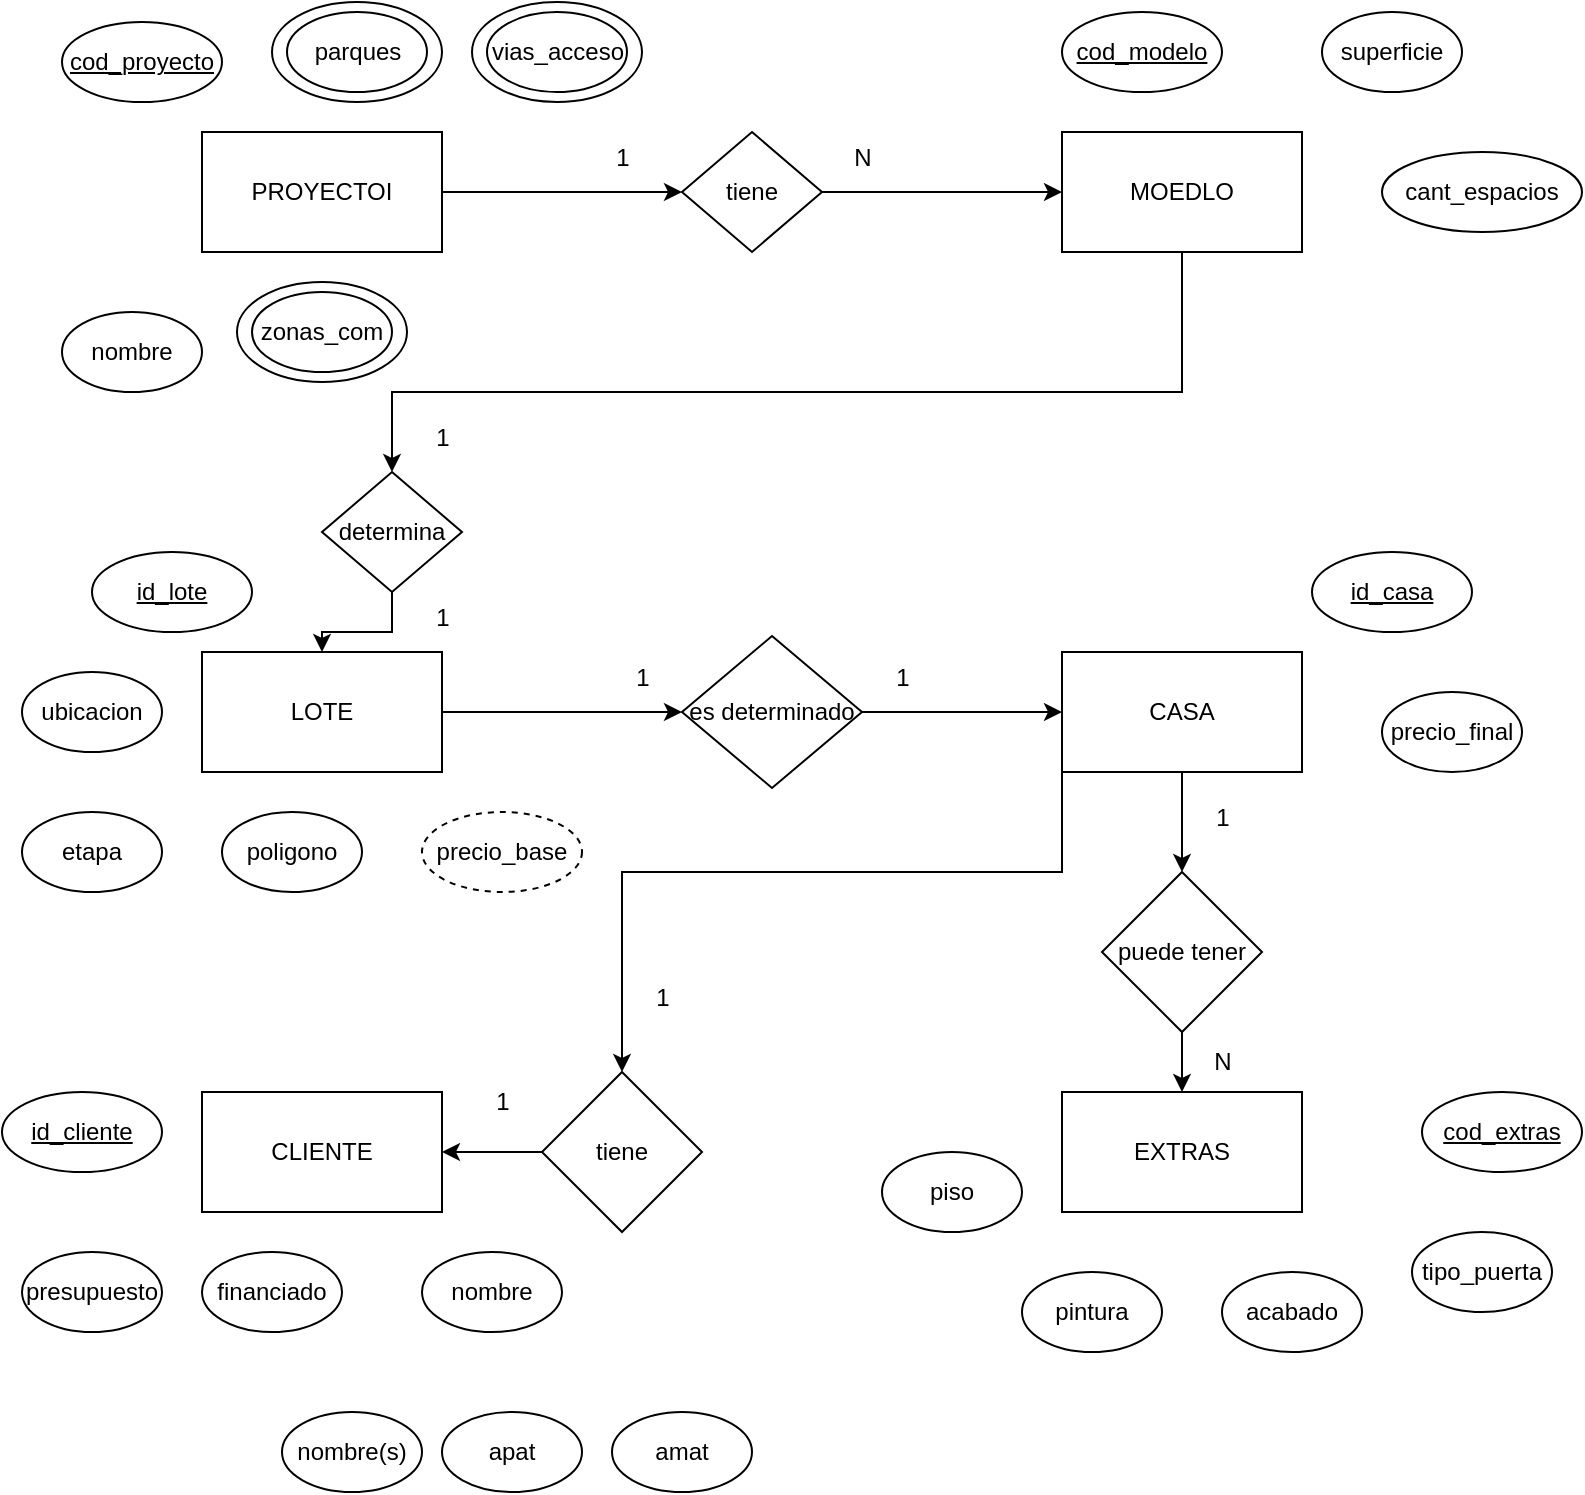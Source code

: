 <mxfile version="21.6.2" type="github">
  <diagram name="Page-1" id="XdAAOLgP9NdOsi4QCyfx">
    <mxGraphModel dx="1509" dy="815" grid="1" gridSize="10" guides="1" tooltips="1" connect="1" arrows="1" fold="1" page="1" pageScale="1" pageWidth="850" pageHeight="1100" math="0" shadow="0">
      <root>
        <mxCell id="0" />
        <mxCell id="1" parent="0" />
        <mxCell id="iyMv8BIzAjOuwdZPODLD-13" value="" style="ellipse;whiteSpace=wrap;html=1;" vertex="1" parent="1">
          <mxGeometry x="245" y="45" width="85" height="50" as="geometry" />
        </mxCell>
        <mxCell id="iyMv8BIzAjOuwdZPODLD-14" value="" style="ellipse;whiteSpace=wrap;html=1;" vertex="1" parent="1">
          <mxGeometry x="127.5" y="185" width="85" height="50" as="geometry" />
        </mxCell>
        <mxCell id="iyMv8BIzAjOuwdZPODLD-12" value="" style="ellipse;whiteSpace=wrap;html=1;" vertex="1" parent="1">
          <mxGeometry x="145" y="45" width="85" height="50" as="geometry" />
        </mxCell>
        <mxCell id="iyMv8BIzAjOuwdZPODLD-19" style="edgeStyle=orthogonalEdgeStyle;rounded=0;orthogonalLoop=1;jettySize=auto;html=1;entryX=0;entryY=0.5;entryDx=0;entryDy=0;" edge="1" parent="1" source="iyMv8BIzAjOuwdZPODLD-1" target="iyMv8BIzAjOuwdZPODLD-15">
          <mxGeometry relative="1" as="geometry" />
        </mxCell>
        <mxCell id="iyMv8BIzAjOuwdZPODLD-1" value="PROYECTOI" style="rounded=0;whiteSpace=wrap;html=1;" vertex="1" parent="1">
          <mxGeometry x="110" y="110" width="120" height="60" as="geometry" />
        </mxCell>
        <mxCell id="iyMv8BIzAjOuwdZPODLD-31" style="edgeStyle=orthogonalEdgeStyle;rounded=0;orthogonalLoop=1;jettySize=auto;html=1;entryX=0.5;entryY=0;entryDx=0;entryDy=0;" edge="1" parent="1" source="iyMv8BIzAjOuwdZPODLD-2" target="iyMv8BIzAjOuwdZPODLD-30">
          <mxGeometry relative="1" as="geometry">
            <Array as="points">
              <mxPoint x="600" y="240" />
              <mxPoint x="205" y="240" />
            </Array>
          </mxGeometry>
        </mxCell>
        <mxCell id="iyMv8BIzAjOuwdZPODLD-2" value="MOEDLO" style="rounded=0;whiteSpace=wrap;html=1;" vertex="1" parent="1">
          <mxGeometry x="540" y="110" width="120" height="60" as="geometry" />
        </mxCell>
        <mxCell id="iyMv8BIzAjOuwdZPODLD-40" style="edgeStyle=orthogonalEdgeStyle;rounded=0;orthogonalLoop=1;jettySize=auto;html=1;entryX=0;entryY=0.5;entryDx=0;entryDy=0;" edge="1" parent="1" source="iyMv8BIzAjOuwdZPODLD-3" target="iyMv8BIzAjOuwdZPODLD-38">
          <mxGeometry relative="1" as="geometry" />
        </mxCell>
        <mxCell id="iyMv8BIzAjOuwdZPODLD-3" value="LOTE" style="rounded=0;whiteSpace=wrap;html=1;" vertex="1" parent="1">
          <mxGeometry x="110" y="370" width="120" height="60" as="geometry" />
        </mxCell>
        <mxCell id="iyMv8BIzAjOuwdZPODLD-53" style="edgeStyle=orthogonalEdgeStyle;rounded=0;orthogonalLoop=1;jettySize=auto;html=1;" edge="1" parent="1" source="iyMv8BIzAjOuwdZPODLD-4" target="iyMv8BIzAjOuwdZPODLD-52">
          <mxGeometry relative="1" as="geometry" />
        </mxCell>
        <mxCell id="iyMv8BIzAjOuwdZPODLD-57" style="edgeStyle=orthogonalEdgeStyle;rounded=0;orthogonalLoop=1;jettySize=auto;html=1;entryX=0.5;entryY=0;entryDx=0;entryDy=0;" edge="1" parent="1" source="iyMv8BIzAjOuwdZPODLD-4" target="iyMv8BIzAjOuwdZPODLD-51">
          <mxGeometry relative="1" as="geometry">
            <Array as="points">
              <mxPoint x="540" y="480" />
              <mxPoint x="320" y="480" />
            </Array>
          </mxGeometry>
        </mxCell>
        <mxCell id="iyMv8BIzAjOuwdZPODLD-4" value="CASA" style="rounded=0;whiteSpace=wrap;html=1;" vertex="1" parent="1">
          <mxGeometry x="540" y="370" width="120" height="60" as="geometry" />
        </mxCell>
        <mxCell id="iyMv8BIzAjOuwdZPODLD-5" value="CLIENTE" style="rounded=0;whiteSpace=wrap;html=1;" vertex="1" parent="1">
          <mxGeometry x="110" y="590" width="120" height="60" as="geometry" />
        </mxCell>
        <mxCell id="iyMv8BIzAjOuwdZPODLD-6" value="EXTRAS" style="rounded=0;whiteSpace=wrap;html=1;" vertex="1" parent="1">
          <mxGeometry x="540" y="590" width="120" height="60" as="geometry" />
        </mxCell>
        <mxCell id="iyMv8BIzAjOuwdZPODLD-7" value="&lt;u&gt;cod_proyecto&lt;/u&gt;" style="ellipse;whiteSpace=wrap;html=1;" vertex="1" parent="1">
          <mxGeometry x="40" y="55" width="80" height="40" as="geometry" />
        </mxCell>
        <mxCell id="iyMv8BIzAjOuwdZPODLD-8" value="ubicacion" style="ellipse;whiteSpace=wrap;html=1;" vertex="1" parent="1">
          <mxGeometry x="20" y="380" width="70" height="40" as="geometry" />
        </mxCell>
        <mxCell id="iyMv8BIzAjOuwdZPODLD-9" value="zonas_com" style="ellipse;whiteSpace=wrap;html=1;" vertex="1" parent="1">
          <mxGeometry x="135" y="190" width="70" height="40" as="geometry" />
        </mxCell>
        <mxCell id="iyMv8BIzAjOuwdZPODLD-10" value="parques" style="ellipse;whiteSpace=wrap;html=1;" vertex="1" parent="1">
          <mxGeometry x="152.5" y="50" width="70" height="40" as="geometry" />
        </mxCell>
        <mxCell id="iyMv8BIzAjOuwdZPODLD-11" value="vias_acceso" style="ellipse;whiteSpace=wrap;html=1;" vertex="1" parent="1">
          <mxGeometry x="252.5" y="50" width="70" height="40" as="geometry" />
        </mxCell>
        <mxCell id="iyMv8BIzAjOuwdZPODLD-21" style="edgeStyle=orthogonalEdgeStyle;rounded=0;orthogonalLoop=1;jettySize=auto;html=1;entryX=0;entryY=0.5;entryDx=0;entryDy=0;" edge="1" parent="1" source="iyMv8BIzAjOuwdZPODLD-15" target="iyMv8BIzAjOuwdZPODLD-2">
          <mxGeometry relative="1" as="geometry" />
        </mxCell>
        <mxCell id="iyMv8BIzAjOuwdZPODLD-15" value="tiene" style="rhombus;whiteSpace=wrap;html=1;" vertex="1" parent="1">
          <mxGeometry x="350" y="110" width="70" height="60" as="geometry" />
        </mxCell>
        <mxCell id="iyMv8BIzAjOuwdZPODLD-16" value="&lt;u&gt;cod_modelo&lt;/u&gt;" style="ellipse;whiteSpace=wrap;html=1;" vertex="1" parent="1">
          <mxGeometry x="540" y="50" width="80" height="40" as="geometry" />
        </mxCell>
        <mxCell id="iyMv8BIzAjOuwdZPODLD-17" value="superficie" style="ellipse;whiteSpace=wrap;html=1;" vertex="1" parent="1">
          <mxGeometry x="670" y="50" width="70" height="40" as="geometry" />
        </mxCell>
        <mxCell id="iyMv8BIzAjOuwdZPODLD-18" value="cant_espacios" style="ellipse;whiteSpace=wrap;html=1;" vertex="1" parent="1">
          <mxGeometry x="700" y="120" width="100" height="40" as="geometry" />
        </mxCell>
        <mxCell id="iyMv8BIzAjOuwdZPODLD-23" value="1" style="text;html=1;align=center;verticalAlign=middle;resizable=0;points=[];autosize=1;strokeColor=none;fillColor=none;" vertex="1" parent="1">
          <mxGeometry x="305" y="108" width="30" height="30" as="geometry" />
        </mxCell>
        <mxCell id="iyMv8BIzAjOuwdZPODLD-24" value="N" style="text;html=1;align=center;verticalAlign=middle;resizable=0;points=[];autosize=1;strokeColor=none;fillColor=none;" vertex="1" parent="1">
          <mxGeometry x="425" y="108" width="30" height="30" as="geometry" />
        </mxCell>
        <mxCell id="iyMv8BIzAjOuwdZPODLD-25" value="&lt;u&gt;id_lote&lt;/u&gt;" style="ellipse;whiteSpace=wrap;html=1;" vertex="1" parent="1">
          <mxGeometry x="55" y="320" width="80" height="40" as="geometry" />
        </mxCell>
        <mxCell id="iyMv8BIzAjOuwdZPODLD-26" value="nombre" style="ellipse;whiteSpace=wrap;html=1;" vertex="1" parent="1">
          <mxGeometry x="40" y="200" width="70" height="40" as="geometry" />
        </mxCell>
        <mxCell id="iyMv8BIzAjOuwdZPODLD-27" value="etapa" style="ellipse;whiteSpace=wrap;html=1;" vertex="1" parent="1">
          <mxGeometry x="20" y="450" width="70" height="40" as="geometry" />
        </mxCell>
        <mxCell id="iyMv8BIzAjOuwdZPODLD-28" value="poligono" style="ellipse;whiteSpace=wrap;html=1;" vertex="1" parent="1">
          <mxGeometry x="120" y="450" width="70" height="40" as="geometry" />
        </mxCell>
        <mxCell id="iyMv8BIzAjOuwdZPODLD-29" value="precio_base" style="ellipse;whiteSpace=wrap;html=1;dashed=1;" vertex="1" parent="1">
          <mxGeometry x="220" y="450" width="80" height="40" as="geometry" />
        </mxCell>
        <mxCell id="iyMv8BIzAjOuwdZPODLD-32" style="edgeStyle=orthogonalEdgeStyle;rounded=0;orthogonalLoop=1;jettySize=auto;html=1;" edge="1" parent="1" source="iyMv8BIzAjOuwdZPODLD-30" target="iyMv8BIzAjOuwdZPODLD-3">
          <mxGeometry relative="1" as="geometry" />
        </mxCell>
        <mxCell id="iyMv8BIzAjOuwdZPODLD-30" value="determina" style="rhombus;whiteSpace=wrap;html=1;" vertex="1" parent="1">
          <mxGeometry x="170" y="280" width="70" height="60" as="geometry" />
        </mxCell>
        <mxCell id="iyMv8BIzAjOuwdZPODLD-33" value="1" style="text;html=1;align=center;verticalAlign=middle;resizable=0;points=[];autosize=1;strokeColor=none;fillColor=none;" vertex="1" parent="1">
          <mxGeometry x="215" y="248" width="30" height="30" as="geometry" />
        </mxCell>
        <mxCell id="iyMv8BIzAjOuwdZPODLD-34" value="1" style="text;html=1;align=center;verticalAlign=middle;resizable=0;points=[];autosize=1;strokeColor=none;fillColor=none;" vertex="1" parent="1">
          <mxGeometry x="215" y="338" width="30" height="30" as="geometry" />
        </mxCell>
        <mxCell id="iyMv8BIzAjOuwdZPODLD-35" value="&lt;u&gt;id_casa&lt;/u&gt;" style="ellipse;whiteSpace=wrap;html=1;" vertex="1" parent="1">
          <mxGeometry x="665" y="320" width="80" height="40" as="geometry" />
        </mxCell>
        <mxCell id="iyMv8BIzAjOuwdZPODLD-37" value="precio_final" style="ellipse;whiteSpace=wrap;html=1;" vertex="1" parent="1">
          <mxGeometry x="700" y="390" width="70" height="40" as="geometry" />
        </mxCell>
        <mxCell id="iyMv8BIzAjOuwdZPODLD-41" style="edgeStyle=orthogonalEdgeStyle;rounded=0;orthogonalLoop=1;jettySize=auto;html=1;entryX=0;entryY=0.5;entryDx=0;entryDy=0;" edge="1" parent="1" source="iyMv8BIzAjOuwdZPODLD-38" target="iyMv8BIzAjOuwdZPODLD-4">
          <mxGeometry relative="1" as="geometry" />
        </mxCell>
        <mxCell id="iyMv8BIzAjOuwdZPODLD-38" value="es determinado" style="rhombus;whiteSpace=wrap;html=1;" vertex="1" parent="1">
          <mxGeometry x="350" y="362" width="90" height="76" as="geometry" />
        </mxCell>
        <mxCell id="iyMv8BIzAjOuwdZPODLD-42" value="1" style="text;html=1;align=center;verticalAlign=middle;resizable=0;points=[];autosize=1;strokeColor=none;fillColor=none;" vertex="1" parent="1">
          <mxGeometry x="315" y="368" width="30" height="30" as="geometry" />
        </mxCell>
        <mxCell id="iyMv8BIzAjOuwdZPODLD-43" value="1" style="text;html=1;align=center;verticalAlign=middle;resizable=0;points=[];autosize=1;strokeColor=none;fillColor=none;" vertex="1" parent="1">
          <mxGeometry x="445" y="368" width="30" height="30" as="geometry" />
        </mxCell>
        <mxCell id="iyMv8BIzAjOuwdZPODLD-44" value="&lt;u&gt;id_cliente&lt;/u&gt;" style="ellipse;whiteSpace=wrap;html=1;" vertex="1" parent="1">
          <mxGeometry x="10" y="590" width="80" height="40" as="geometry" />
        </mxCell>
        <mxCell id="iyMv8BIzAjOuwdZPODLD-45" value="presupuesto" style="ellipse;whiteSpace=wrap;html=1;" vertex="1" parent="1">
          <mxGeometry x="20" y="670" width="70" height="40" as="geometry" />
        </mxCell>
        <mxCell id="iyMv8BIzAjOuwdZPODLD-46" value="financiado" style="ellipse;whiteSpace=wrap;html=1;" vertex="1" parent="1">
          <mxGeometry x="110" y="670" width="70" height="40" as="geometry" />
        </mxCell>
        <mxCell id="iyMv8BIzAjOuwdZPODLD-47" value="nombre" style="ellipse;whiteSpace=wrap;html=1;" vertex="1" parent="1">
          <mxGeometry x="220" y="670" width="70" height="40" as="geometry" />
        </mxCell>
        <mxCell id="iyMv8BIzAjOuwdZPODLD-48" value="nombre(s)" style="ellipse;whiteSpace=wrap;html=1;" vertex="1" parent="1">
          <mxGeometry x="150" y="750" width="70" height="40" as="geometry" />
        </mxCell>
        <mxCell id="iyMv8BIzAjOuwdZPODLD-49" value="apat" style="ellipse;whiteSpace=wrap;html=1;" vertex="1" parent="1">
          <mxGeometry x="230" y="750" width="70" height="40" as="geometry" />
        </mxCell>
        <mxCell id="iyMv8BIzAjOuwdZPODLD-50" value="amat" style="ellipse;whiteSpace=wrap;html=1;" vertex="1" parent="1">
          <mxGeometry x="315" y="750" width="70" height="40" as="geometry" />
        </mxCell>
        <mxCell id="iyMv8BIzAjOuwdZPODLD-58" style="edgeStyle=orthogonalEdgeStyle;rounded=0;orthogonalLoop=1;jettySize=auto;html=1;entryX=1;entryY=0.5;entryDx=0;entryDy=0;" edge="1" parent="1" source="iyMv8BIzAjOuwdZPODLD-51" target="iyMv8BIzAjOuwdZPODLD-5">
          <mxGeometry relative="1" as="geometry" />
        </mxCell>
        <mxCell id="iyMv8BIzAjOuwdZPODLD-51" value="tiene" style="rhombus;whiteSpace=wrap;html=1;" vertex="1" parent="1">
          <mxGeometry x="280" y="580" width="80" height="80" as="geometry" />
        </mxCell>
        <mxCell id="iyMv8BIzAjOuwdZPODLD-54" style="edgeStyle=orthogonalEdgeStyle;rounded=0;orthogonalLoop=1;jettySize=auto;html=1;entryX=0.5;entryY=0;entryDx=0;entryDy=0;" edge="1" parent="1" source="iyMv8BIzAjOuwdZPODLD-52" target="iyMv8BIzAjOuwdZPODLD-6">
          <mxGeometry relative="1" as="geometry" />
        </mxCell>
        <mxCell id="iyMv8BIzAjOuwdZPODLD-52" value="puede tener" style="rhombus;whiteSpace=wrap;html=1;" vertex="1" parent="1">
          <mxGeometry x="560" y="480" width="80" height="80" as="geometry" />
        </mxCell>
        <mxCell id="iyMv8BIzAjOuwdZPODLD-55" value="1" style="text;html=1;align=center;verticalAlign=middle;resizable=0;points=[];autosize=1;strokeColor=none;fillColor=none;" vertex="1" parent="1">
          <mxGeometry x="605" y="438" width="30" height="30" as="geometry" />
        </mxCell>
        <mxCell id="iyMv8BIzAjOuwdZPODLD-56" value="N" style="text;html=1;align=center;verticalAlign=middle;resizable=0;points=[];autosize=1;strokeColor=none;fillColor=none;" vertex="1" parent="1">
          <mxGeometry x="605" y="560" width="30" height="30" as="geometry" />
        </mxCell>
        <mxCell id="iyMv8BIzAjOuwdZPODLD-59" value="1" style="text;html=1;align=center;verticalAlign=middle;resizable=0;points=[];autosize=1;strokeColor=none;fillColor=none;" vertex="1" parent="1">
          <mxGeometry x="325" y="528" width="30" height="30" as="geometry" />
        </mxCell>
        <mxCell id="iyMv8BIzAjOuwdZPODLD-60" value="1" style="text;html=1;align=center;verticalAlign=middle;resizable=0;points=[];autosize=1;strokeColor=none;fillColor=none;" vertex="1" parent="1">
          <mxGeometry x="245" y="580" width="30" height="30" as="geometry" />
        </mxCell>
        <mxCell id="iyMv8BIzAjOuwdZPODLD-61" value="&lt;u&gt;cod_extras&lt;/u&gt;" style="ellipse;whiteSpace=wrap;html=1;" vertex="1" parent="1">
          <mxGeometry x="720" y="590" width="80" height="40" as="geometry" />
        </mxCell>
        <mxCell id="iyMv8BIzAjOuwdZPODLD-62" value="tipo_puerta" style="ellipse;whiteSpace=wrap;html=1;" vertex="1" parent="1">
          <mxGeometry x="715" y="660" width="70" height="40" as="geometry" />
        </mxCell>
        <mxCell id="iyMv8BIzAjOuwdZPODLD-63" value="acabado" style="ellipse;whiteSpace=wrap;html=1;" vertex="1" parent="1">
          <mxGeometry x="620" y="680" width="70" height="40" as="geometry" />
        </mxCell>
        <mxCell id="iyMv8BIzAjOuwdZPODLD-64" value="pintura" style="ellipse;whiteSpace=wrap;html=1;" vertex="1" parent="1">
          <mxGeometry x="520" y="680" width="70" height="40" as="geometry" />
        </mxCell>
        <mxCell id="iyMv8BIzAjOuwdZPODLD-65" value="piso" style="ellipse;whiteSpace=wrap;html=1;" vertex="1" parent="1">
          <mxGeometry x="450" y="620" width="70" height="40" as="geometry" />
        </mxCell>
      </root>
    </mxGraphModel>
  </diagram>
</mxfile>

